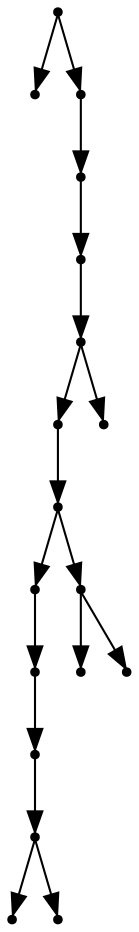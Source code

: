 digraph {
  17 [shape=point];
  0 [shape=point];
  16 [shape=point];
  15 [shape=point];
  14 [shape=point];
  13 [shape=point];
  11 [shape=point];
  10 [shape=point];
  6 [shape=point];
  5 [shape=point];
  4 [shape=point];
  3 [shape=point];
  1 [shape=point];
  2 [shape=point];
  9 [shape=point];
  7 [shape=point];
  8 [shape=point];
  12 [shape=point];
17 -> 0;
17 -> 16;
16 -> 15;
15 -> 14;
14 -> 13;
13 -> 11;
11 -> 10;
10 -> 6;
6 -> 5;
5 -> 4;
4 -> 3;
3 -> 1;
3 -> 2;
10 -> 9;
9 -> 7;
9 -> 8;
13 -> 12;
}
